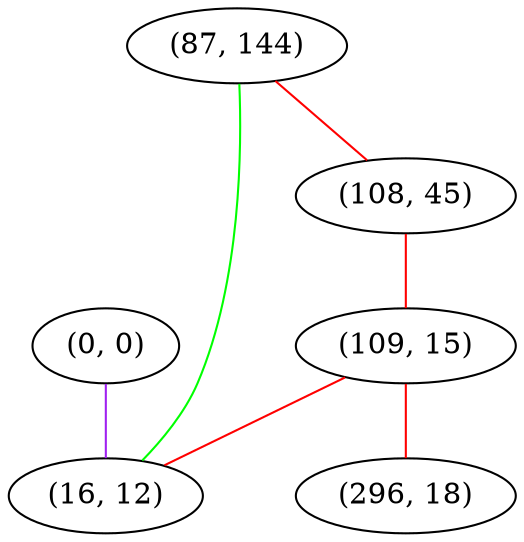 graph "" {
"(0, 0)";
"(87, 144)";
"(108, 45)";
"(109, 15)";
"(296, 18)";
"(16, 12)";
"(0, 0)" -- "(16, 12)"  [color=purple, key=0, weight=4];
"(87, 144)" -- "(108, 45)"  [color=red, key=0, weight=1];
"(87, 144)" -- "(16, 12)"  [color=green, key=0, weight=2];
"(108, 45)" -- "(109, 15)"  [color=red, key=0, weight=1];
"(109, 15)" -- "(296, 18)"  [color=red, key=0, weight=1];
"(109, 15)" -- "(16, 12)"  [color=red, key=0, weight=1];
}
